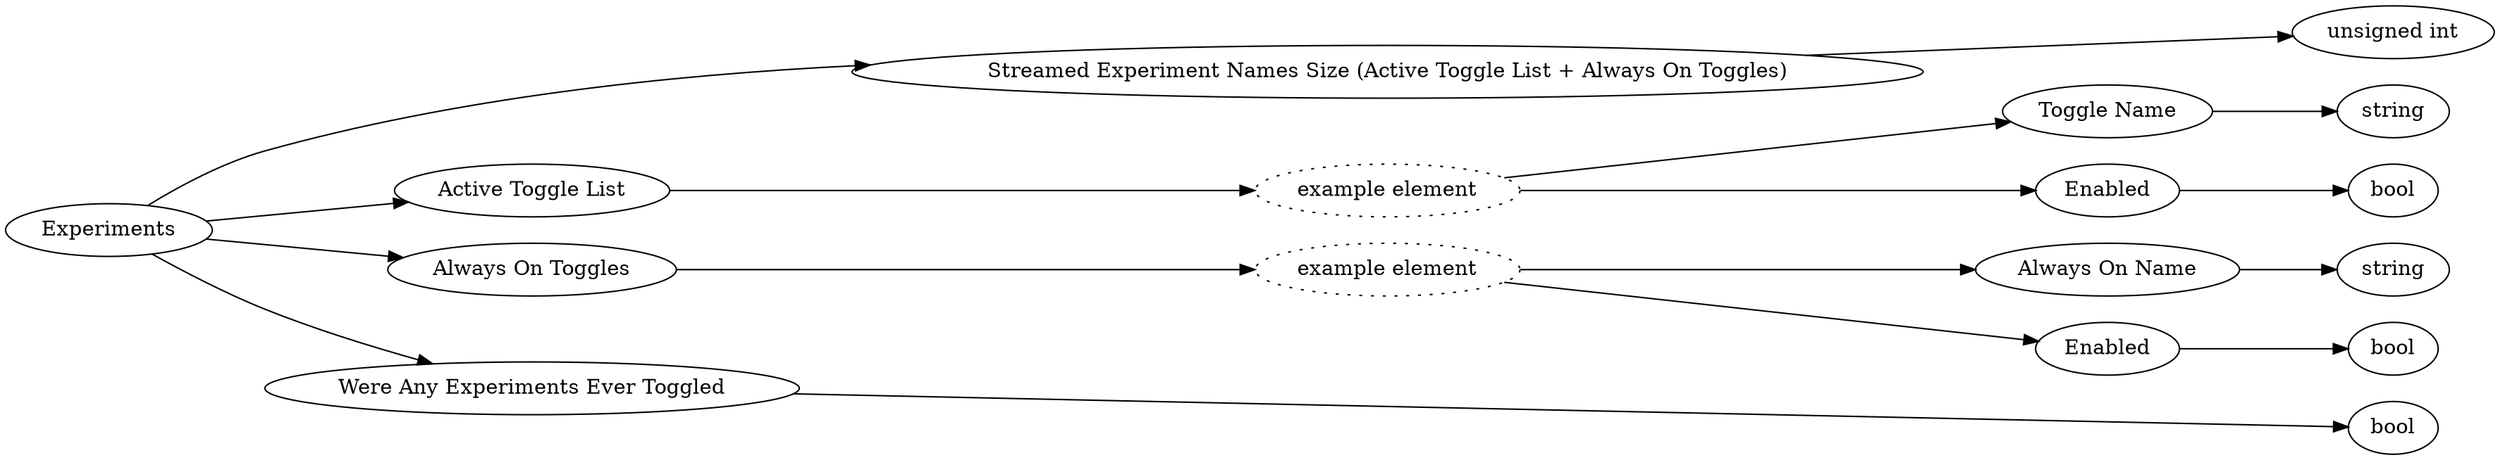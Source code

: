 digraph "Experiments" {
rankdir = LR
29
29 -> 30
30 -> 31
29 -> 32
32 -> 33
33 -> 34
34 -> 35
33 -> 36
36 -> 37
29 -> 38
38 -> 39
39 -> 40
40 -> 41
39 -> 42
42 -> 43
29 -> 44
44 -> 45

29 [label="Experiments",comment="name: \"Experiments\", typeName: \"\", id: 29, branchId: 0, recurseId: -1, attributes: 0, notes: \"\""];
30 [label="Streamed Experiment Names Size (Active Toggle List + Always On Toggles)",comment="name: \"Streamed Experiment Names Size (Active Toggle List + Always On Toggles)\", typeName: \"\", id: 30, branchId: 0, recurseId: -1, attributes: 0, notes: \"\""];
31 [label="unsigned int",comment="name: \"unsigned int\", typeName: \"\", id: 31, branchId: 0, recurseId: -1, attributes: 512, notes: \"\""];
32 [label="Active Toggle List",comment="name: \"Active Toggle List\", typeName: \"\", id: 32, branchId: 0, recurseId: -1, attributes: 8, notes: \"\""];
33 [label="example element",style=dotted,comment="name: \"example element\", typeName: \"\", id: 33, branchId: 0, recurseId: -1, attributes: 16, notes: \"\""];
34 [label="Toggle Name",comment="name: \"Toggle Name\", typeName: \"\", id: 34, branchId: 0, recurseId: -1, attributes: 0, notes: \"\""];
35 [label="string",comment="name: \"string\", typeName: \"\", id: 35, branchId: 0, recurseId: -1, attributes: 512, notes: \"\""];
36 [label="Enabled",comment="name: \"Enabled\", typeName: \"\", id: 36, branchId: 0, recurseId: -1, attributes: 0, notes: \"\""];
37 [label="bool",comment="name: \"bool\", typeName: \"\", id: 37, branchId: 0, recurseId: -1, attributes: 512, notes: \"\""];
38 [label="Always On Toggles",comment="name: \"Always On Toggles\", typeName: \"\", id: 38, branchId: 0, recurseId: -1, attributes: 8, notes: \"\""];
39 [label="example element",style=dotted,comment="name: \"example element\", typeName: \"\", id: 39, branchId: 0, recurseId: -1, attributes: 16, notes: \"\""];
40 [label="Always On Name",comment="name: \"Always On Name\", typeName: \"\", id: 40, branchId: 0, recurseId: -1, attributes: 0, notes: \"\""];
41 [label="string",comment="name: \"string\", typeName: \"\", id: 41, branchId: 0, recurseId: -1, attributes: 512, notes: \"\""];
42 [label="Enabled",comment="name: \"Enabled\", typeName: \"\", id: 42, branchId: 0, recurseId: -1, attributes: 0, notes: \"\""];
43 [label="bool",comment="name: \"bool\", typeName: \"\", id: 43, branchId: 0, recurseId: -1, attributes: 512, notes: \"\""];
44 [label="Were Any Experiments Ever Toggled",comment="name: \"Were Any Experiments Ever Toggled\", typeName: \"\", id: 44, branchId: 0, recurseId: -1, attributes: 0, notes: \"\""];
45 [label="bool",comment="name: \"bool\", typeName: \"\", id: 45, branchId: 0, recurseId: -1, attributes: 512, notes: \"\""];
{ rank = max;31;35;37;41;43;45}

}
